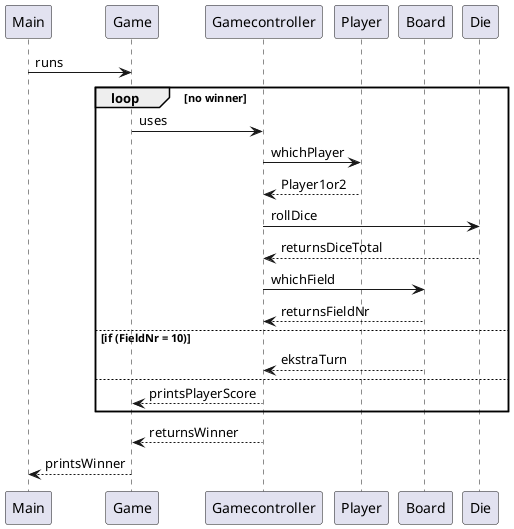 @startuml


participant Main
participant Game
participant Gamecontroller
participant Player
participant Board
participant Die


Main -> Game : runs
loop no winner
Game -> Gamecontroller : uses
Gamecontroller -> Player : whichPlayer
Player --> Gamecontroller : Player1or2
Gamecontroller -> Die : rollDice
Die --> Gamecontroller : returnsDiceTotal
Gamecontroller -> Board : whichField
Board --> Gamecontroller : returnsFieldNr
else if (FieldNr = 10)
Board --> Gamecontroller : ekstraTurn
else
Gamecontroller --> Game : printsPlayerScore

end
Gamecontroller --> Game : returnsWinner
Game --> Main : printsWinner

@enduml
